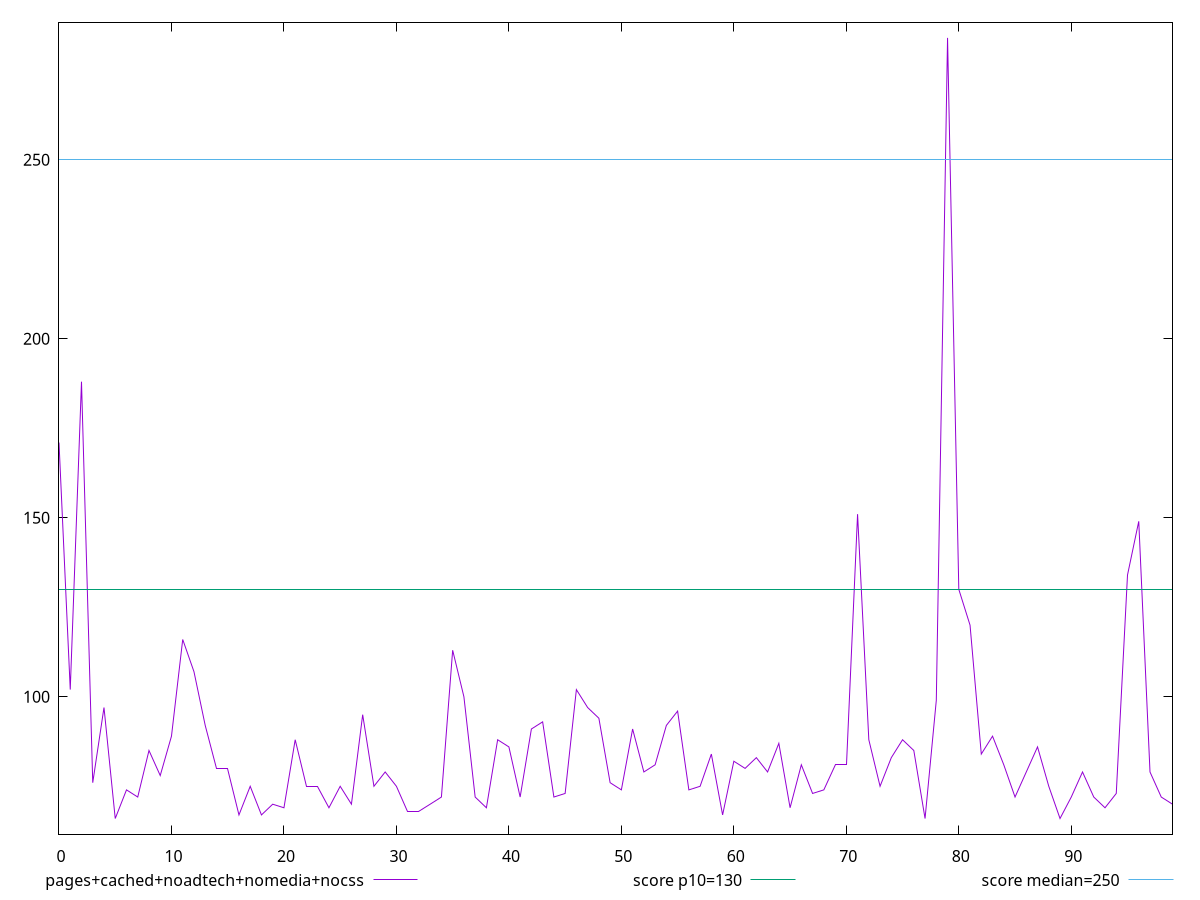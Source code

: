 reset

$pagesCachedNoadtechNomediaNocss <<EOF
0 171
1 102
2 188
3 76
4 97
5 66
6 74
7 72
8 85
9 78
10 89
11 116
12 107
13 92
14 80
15 80
16 67
17 75
18 67
19 70
20 69
21 88
22 75
23 75
24 69
25 75
26 70
27 95
28 75
29 79
30 75
31 68
32 68
33 70
34 72
35 113
36 100
37 72
38 69
39 88
40 86
41 72
42 91
43 93
44 72
45 73
46 102
47 97
48 94
49 76
50 74
51 91
52 79
53 81
54 92
55 96
56 74
57 75
58 84
59 67
60 82
61 80
62 83
63 79
64 87
65 69
66 81
67 73
68 74
69 81
70 81
71 151
72 88
73 75
74 83
75 88
76 85
77 66
78 99
79 284
80 130
81 120
82 84
83 89
84 81
85 72
86 79
87 86
88 75
89 66
90 72
91 79
92 72
93 69
94 73
95 134
96 149
97 79
98 72
99 70
EOF

set key outside below
set xrange [0:99]
set yrange [61.64:288.36]
set trange [61.64:288.36]
set terminal svg size 640, 500 enhanced background rgb 'white'
set output "report_00019_2021-02-10T18-14-37.922Z//max-potential-fid/comparison/line/4_vs_5.svg"

plot $pagesCachedNoadtechNomediaNocss title "pages+cached+noadtech+nomedia+nocss" with line, \
     130 title "score p10=130", \
     250 title "score median=250"

reset
